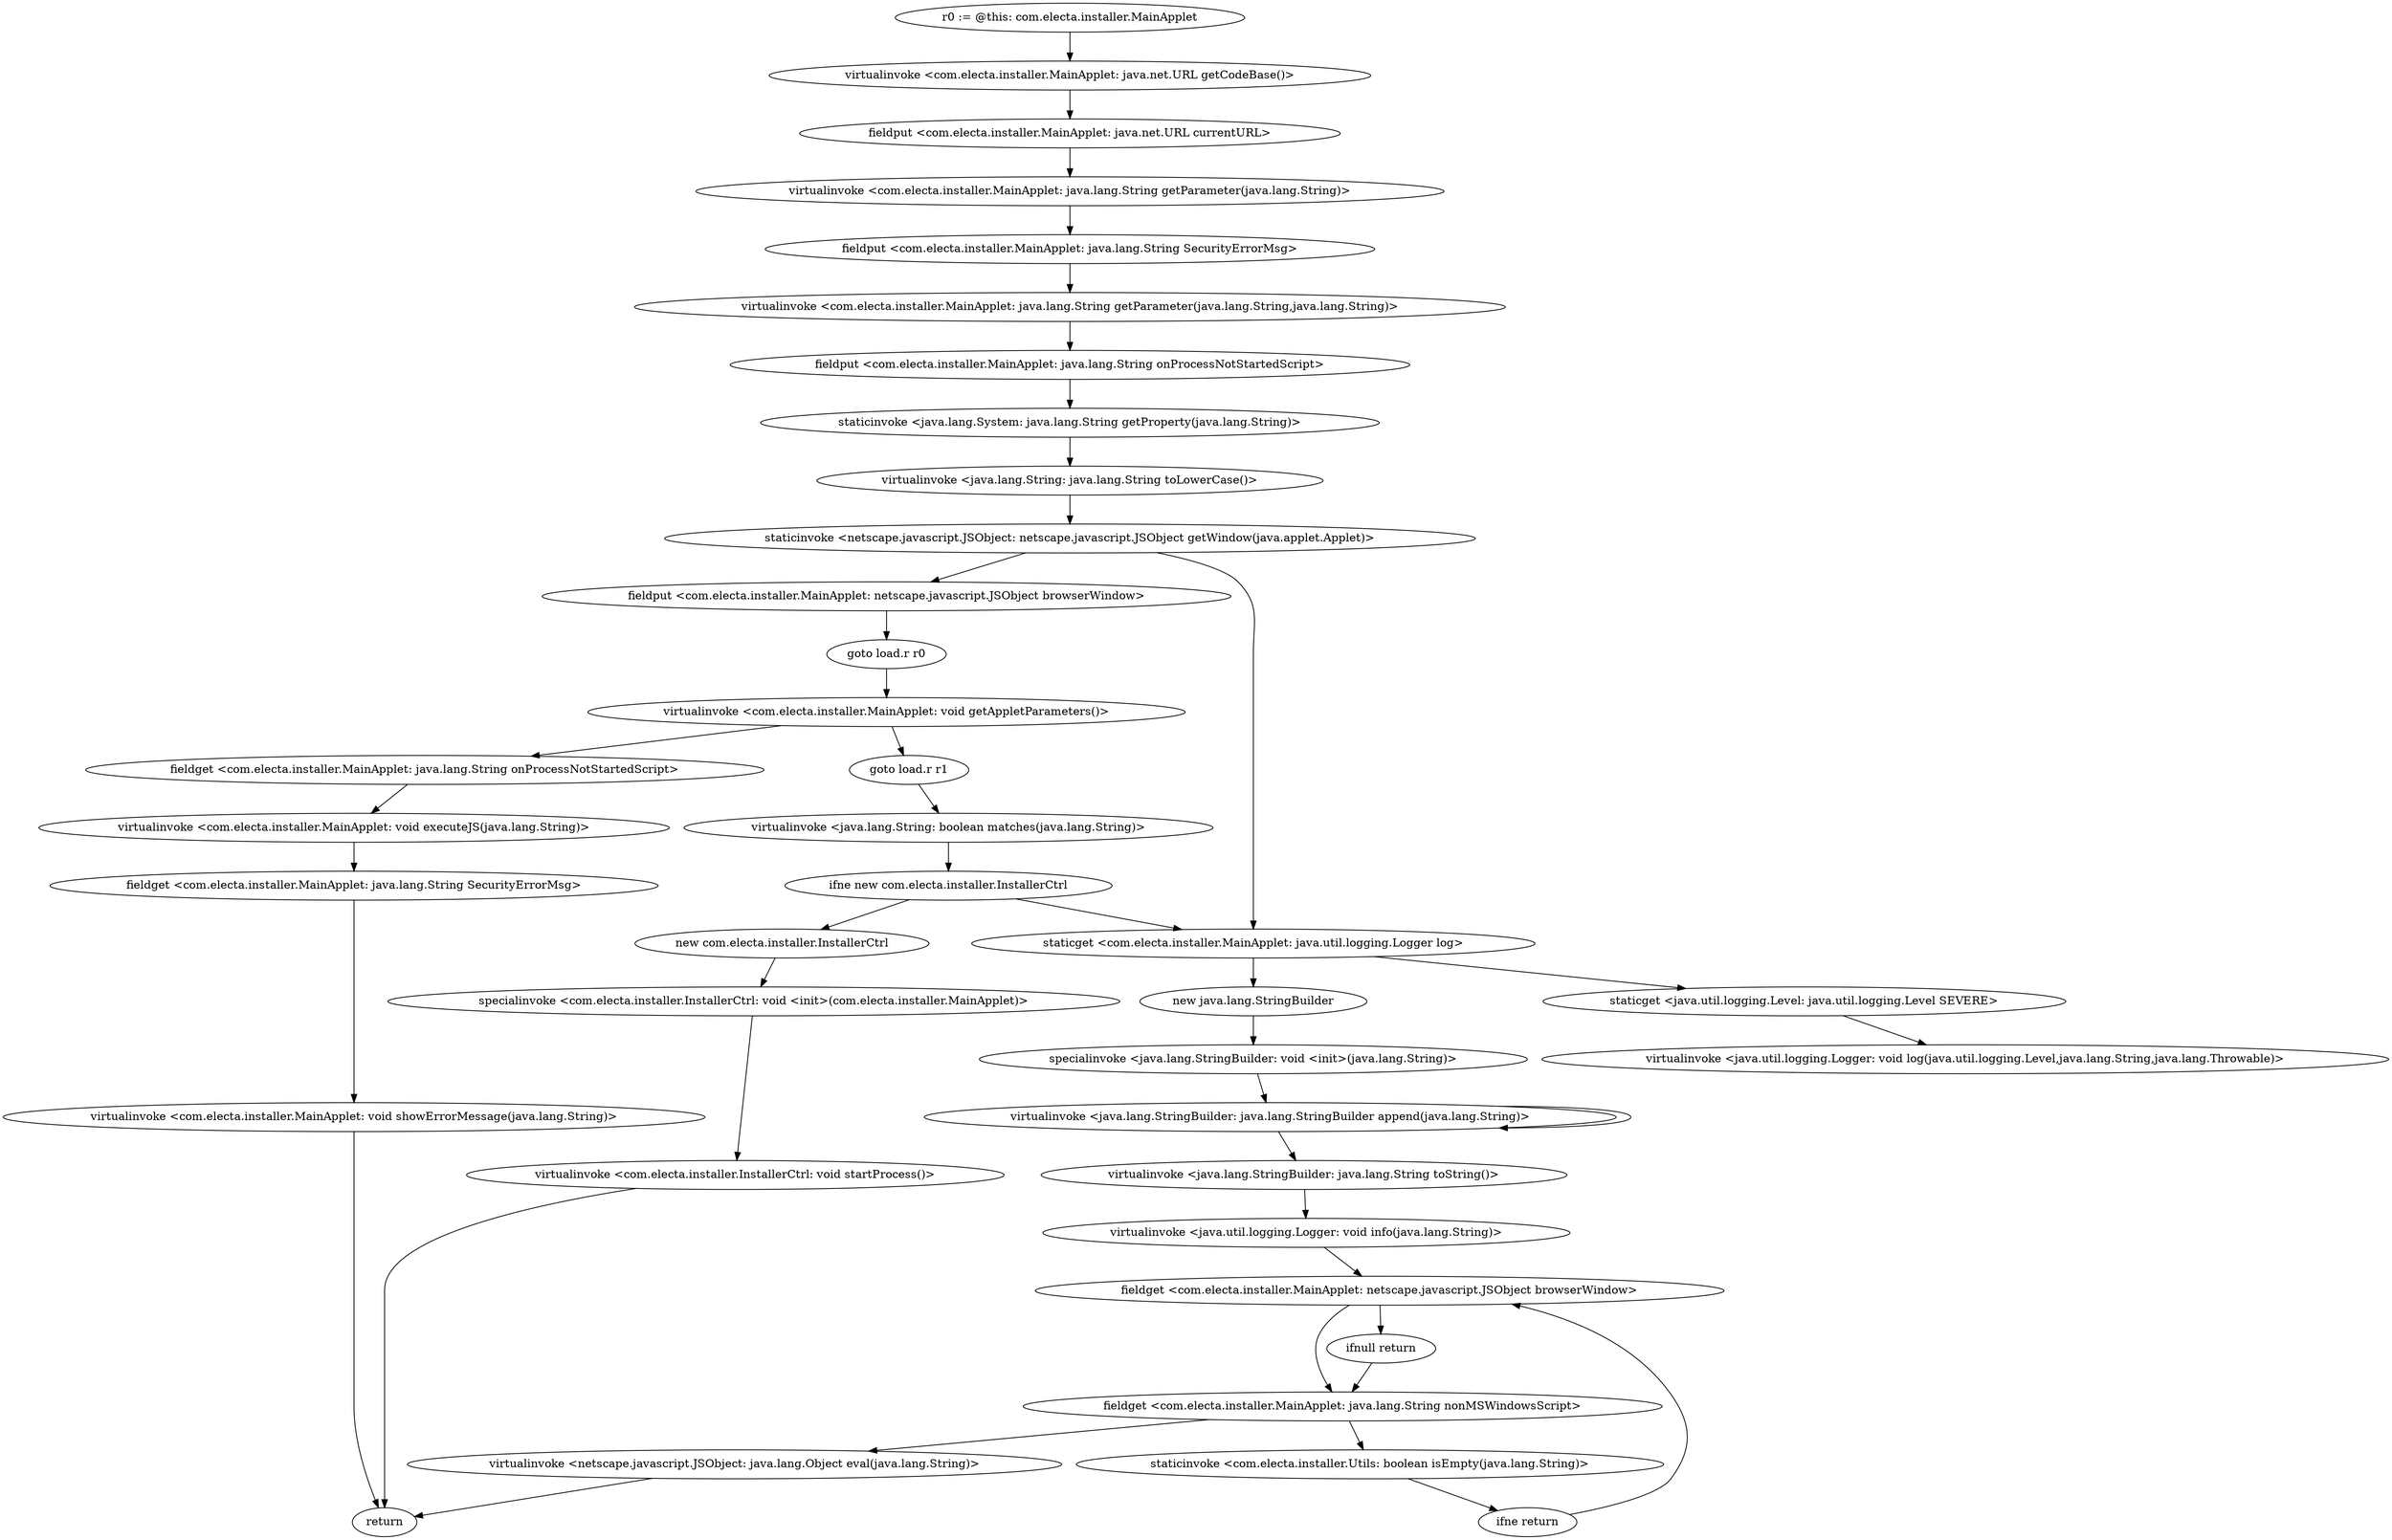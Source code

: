 digraph "" {
"r0 := @this: com.electa.installer.MainApplet"->"virtualinvoke <com.electa.installer.MainApplet: java.net.URL getCodeBase()>";
 "virtualinvoke <com.electa.installer.MainApplet: java.net.URL getCodeBase()>"->"fieldput <com.electa.installer.MainApplet: java.net.URL currentURL>";
 "fieldput <com.electa.installer.MainApplet: java.net.URL currentURL>"->"virtualinvoke <com.electa.installer.MainApplet: java.lang.String getParameter(java.lang.String)>";
 "virtualinvoke <com.electa.installer.MainApplet: java.lang.String getParameter(java.lang.String)>"->"fieldput <com.electa.installer.MainApplet: java.lang.String SecurityErrorMsg>";
 "fieldput <com.electa.installer.MainApplet: java.lang.String SecurityErrorMsg>"->"virtualinvoke <com.electa.installer.MainApplet: java.lang.String getParameter(java.lang.String,java.lang.String)>";
 "virtualinvoke <com.electa.installer.MainApplet: java.lang.String getParameter(java.lang.String,java.lang.String)>"->"fieldput <com.electa.installer.MainApplet: java.lang.String onProcessNotStartedScript>";
 "fieldput <com.electa.installer.MainApplet: java.lang.String onProcessNotStartedScript>"->"staticinvoke <java.lang.System: java.lang.String getProperty(java.lang.String)>";
 "staticinvoke <java.lang.System: java.lang.String getProperty(java.lang.String)>"->"virtualinvoke <java.lang.String: java.lang.String toLowerCase()>";
 "virtualinvoke <java.lang.String: java.lang.String toLowerCase()>"->"staticinvoke <netscape.javascript.JSObject: netscape.javascript.JSObject getWindow(java.applet.Applet)>";
 "staticinvoke <netscape.javascript.JSObject: netscape.javascript.JSObject getWindow(java.applet.Applet)>"->"fieldput <com.electa.installer.MainApplet: netscape.javascript.JSObject browserWindow>";
 "fieldput <com.electa.installer.MainApplet: netscape.javascript.JSObject browserWindow>"->"goto load.r r0";
 "goto load.r r0"->"virtualinvoke <com.electa.installer.MainApplet: void getAppletParameters()>";
 "virtualinvoke <com.electa.installer.MainApplet: void getAppletParameters()>"->"goto load.r r1";
 "goto load.r r1"->"virtualinvoke <java.lang.String: boolean matches(java.lang.String)>";
 "virtualinvoke <java.lang.String: boolean matches(java.lang.String)>"->"ifne new com.electa.installer.InstallerCtrl";
 "ifne new com.electa.installer.InstallerCtrl"->"staticget <com.electa.installer.MainApplet: java.util.logging.Logger log>";
 "staticget <com.electa.installer.MainApplet: java.util.logging.Logger log>"->"new java.lang.StringBuilder";
 "new java.lang.StringBuilder"->"specialinvoke <java.lang.StringBuilder: void <init>(java.lang.String)>";
 "specialinvoke <java.lang.StringBuilder: void <init>(java.lang.String)>"->"virtualinvoke <java.lang.StringBuilder: java.lang.StringBuilder append(java.lang.String)>";
 "virtualinvoke <java.lang.StringBuilder: java.lang.StringBuilder append(java.lang.String)>"->"virtualinvoke <java.lang.StringBuilder: java.lang.StringBuilder append(java.lang.String)>";
 "virtualinvoke <java.lang.StringBuilder: java.lang.StringBuilder append(java.lang.String)>"->"virtualinvoke <java.lang.StringBuilder: java.lang.String toString()>";
 "virtualinvoke <java.lang.StringBuilder: java.lang.String toString()>"->"virtualinvoke <java.util.logging.Logger: void info(java.lang.String)>";
 "virtualinvoke <java.util.logging.Logger: void info(java.lang.String)>"->"fieldget <com.electa.installer.MainApplet: netscape.javascript.JSObject browserWindow>";
 "fieldget <com.electa.installer.MainApplet: netscape.javascript.JSObject browserWindow>"->"ifnull return";
 "ifnull return"->"fieldget <com.electa.installer.MainApplet: java.lang.String nonMSWindowsScript>";
 "fieldget <com.electa.installer.MainApplet: java.lang.String nonMSWindowsScript>"->"staticinvoke <com.electa.installer.Utils: boolean isEmpty(java.lang.String)>";
 "staticinvoke <com.electa.installer.Utils: boolean isEmpty(java.lang.String)>"->"ifne return";
 "ifne return"->"fieldget <com.electa.installer.MainApplet: netscape.javascript.JSObject browserWindow>";
 "fieldget <com.electa.installer.MainApplet: netscape.javascript.JSObject browserWindow>"->"fieldget <com.electa.installer.MainApplet: java.lang.String nonMSWindowsScript>";
 "fieldget <com.electa.installer.MainApplet: java.lang.String nonMSWindowsScript>"->"virtualinvoke <netscape.javascript.JSObject: java.lang.Object eval(java.lang.String)>";
 "virtualinvoke <netscape.javascript.JSObject: java.lang.Object eval(java.lang.String)>"->"return";
 "ifne new com.electa.installer.InstallerCtrl"->"new com.electa.installer.InstallerCtrl";
 "new com.electa.installer.InstallerCtrl"->"specialinvoke <com.electa.installer.InstallerCtrl: void <init>(com.electa.installer.MainApplet)>";
 "specialinvoke <com.electa.installer.InstallerCtrl: void <init>(com.electa.installer.MainApplet)>"->"virtualinvoke <com.electa.installer.InstallerCtrl: void startProcess()>";
 "virtualinvoke <com.electa.installer.InstallerCtrl: void startProcess()>"->"return";
 "virtualinvoke <com.electa.installer.MainApplet: void getAppletParameters()>"->"fieldget <com.electa.installer.MainApplet: java.lang.String onProcessNotStartedScript>";
 "fieldget <com.electa.installer.MainApplet: java.lang.String onProcessNotStartedScript>"->"virtualinvoke <com.electa.installer.MainApplet: void executeJS(java.lang.String)>";
 "virtualinvoke <com.electa.installer.MainApplet: void executeJS(java.lang.String)>"->"fieldget <com.electa.installer.MainApplet: java.lang.String SecurityErrorMsg>";
 "fieldget <com.electa.installer.MainApplet: java.lang.String SecurityErrorMsg>"->"virtualinvoke <com.electa.installer.MainApplet: void showErrorMessage(java.lang.String)>";
 "virtualinvoke <com.electa.installer.MainApplet: void showErrorMessage(java.lang.String)>"->"return";
 "staticinvoke <netscape.javascript.JSObject: netscape.javascript.JSObject getWindow(java.applet.Applet)>"->"staticget <com.electa.installer.MainApplet: java.util.logging.Logger log>";
 "staticget <com.electa.installer.MainApplet: java.util.logging.Logger log>"->"staticget <java.util.logging.Level: java.util.logging.Level SEVERE>";
 "staticget <java.util.logging.Level: java.util.logging.Level SEVERE>"->"virtualinvoke <java.util.logging.Logger: void log(java.util.logging.Level,java.lang.String,java.lang.Throwable)>";
}
